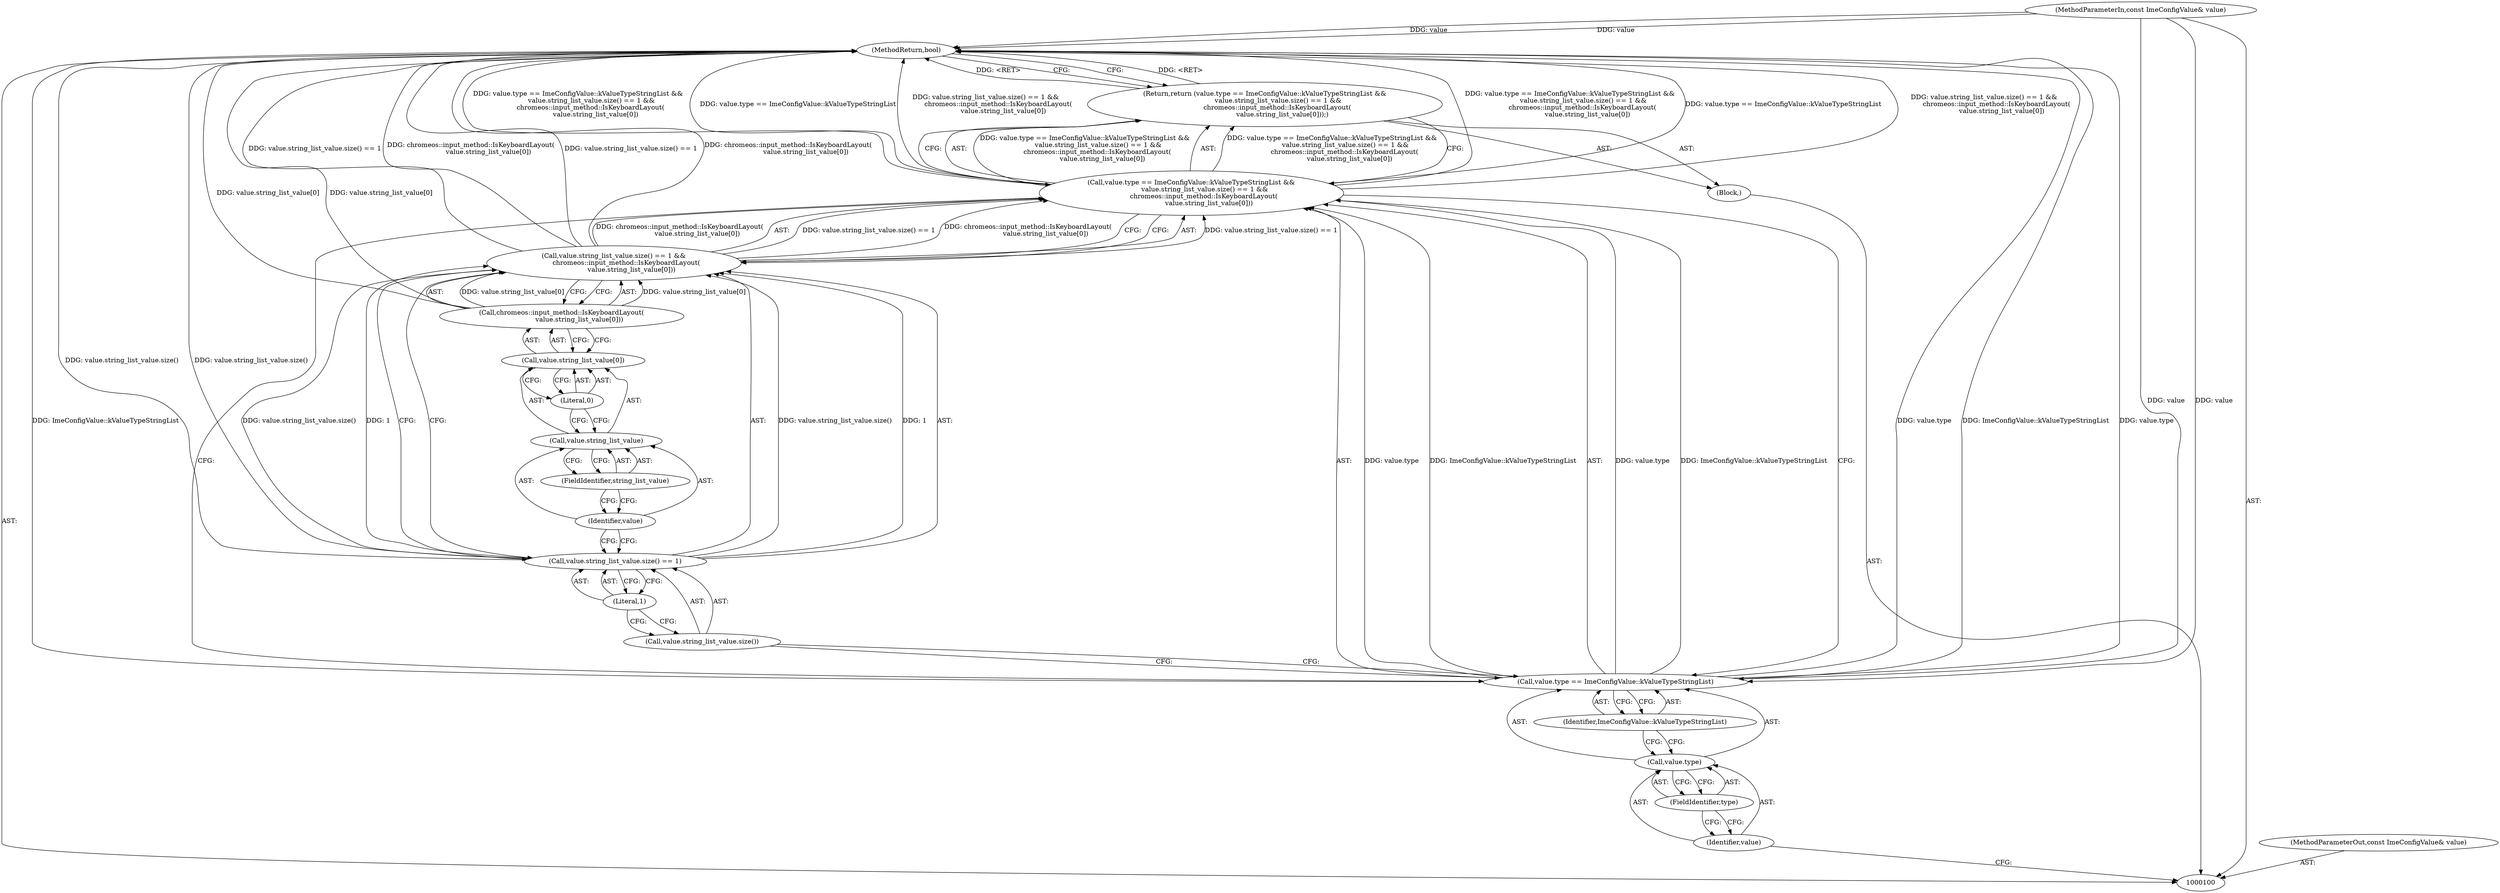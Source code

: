 digraph "1_Chrome_dc7b094a338c6c521f918f478e993f0f74bbea0d_7" {
"1000120" [label="(MethodReturn,bool)"];
"1000102" [label="(Block,)"];
"1000101" [label="(MethodParameterIn,const ImeConfigValue& value)"];
"1000154" [label="(MethodParameterOut,const ImeConfigValue& value)"];
"1000104" [label="(Call,value.type == ImeConfigValue::kValueTypeStringList &&\n             value.string_list_value.size() == 1 &&\n            chromeos::input_method::IsKeyboardLayout(\n                 value.string_list_value[0]))"];
"1000105" [label="(Call,value.type == ImeConfigValue::kValueTypeStringList)"];
"1000106" [label="(Call,value.type)"];
"1000107" [label="(Identifier,value)"];
"1000108" [label="(FieldIdentifier,type)"];
"1000109" [label="(Identifier,ImeConfigValue::kValueTypeStringList)"];
"1000103" [label="(Return,return (value.type == ImeConfigValue::kValueTypeStringList &&\n             value.string_list_value.size() == 1 &&\n            chromeos::input_method::IsKeyboardLayout(\n                 value.string_list_value[0]));)"];
"1000110" [label="(Call,value.string_list_value.size() == 1 &&\n            chromeos::input_method::IsKeyboardLayout(\n                 value.string_list_value[0]))"];
"1000111" [label="(Call,value.string_list_value.size() == 1)"];
"1000112" [label="(Call,value.string_list_value.size())"];
"1000113" [label="(Literal,1)"];
"1000114" [label="(Call,chromeos::input_method::IsKeyboardLayout(\n                 value.string_list_value[0]))"];
"1000115" [label="(Call,value.string_list_value[0])"];
"1000116" [label="(Call,value.string_list_value)"];
"1000117" [label="(Identifier,value)"];
"1000118" [label="(FieldIdentifier,string_list_value)"];
"1000119" [label="(Literal,0)"];
"1000120" -> "1000100"  [label="AST: "];
"1000120" -> "1000103"  [label="CFG: "];
"1000104" -> "1000120"  [label="DDG: value.type == ImeConfigValue::kValueTypeStringList &&\n             value.string_list_value.size() == 1 &&\n            chromeos::input_method::IsKeyboardLayout(\n                 value.string_list_value[0])"];
"1000104" -> "1000120"  [label="DDG: value.type == ImeConfigValue::kValueTypeStringList"];
"1000104" -> "1000120"  [label="DDG: value.string_list_value.size() == 1 &&\n            chromeos::input_method::IsKeyboardLayout(\n                 value.string_list_value[0])"];
"1000110" -> "1000120"  [label="DDG: chromeos::input_method::IsKeyboardLayout(\n                 value.string_list_value[0])"];
"1000110" -> "1000120"  [label="DDG: value.string_list_value.size() == 1"];
"1000114" -> "1000120"  [label="DDG: value.string_list_value[0]"];
"1000111" -> "1000120"  [label="DDG: value.string_list_value.size()"];
"1000101" -> "1000120"  [label="DDG: value"];
"1000105" -> "1000120"  [label="DDG: value.type"];
"1000105" -> "1000120"  [label="DDG: ImeConfigValue::kValueTypeStringList"];
"1000103" -> "1000120"  [label="DDG: <RET>"];
"1000102" -> "1000100"  [label="AST: "];
"1000103" -> "1000102"  [label="AST: "];
"1000101" -> "1000100"  [label="AST: "];
"1000101" -> "1000120"  [label="DDG: value"];
"1000101" -> "1000105"  [label="DDG: value"];
"1000154" -> "1000100"  [label="AST: "];
"1000104" -> "1000103"  [label="AST: "];
"1000104" -> "1000105"  [label="CFG: "];
"1000104" -> "1000110"  [label="CFG: "];
"1000105" -> "1000104"  [label="AST: "];
"1000110" -> "1000104"  [label="AST: "];
"1000103" -> "1000104"  [label="CFG: "];
"1000104" -> "1000120"  [label="DDG: value.type == ImeConfigValue::kValueTypeStringList &&\n             value.string_list_value.size() == 1 &&\n            chromeos::input_method::IsKeyboardLayout(\n                 value.string_list_value[0])"];
"1000104" -> "1000120"  [label="DDG: value.type == ImeConfigValue::kValueTypeStringList"];
"1000104" -> "1000120"  [label="DDG: value.string_list_value.size() == 1 &&\n            chromeos::input_method::IsKeyboardLayout(\n                 value.string_list_value[0])"];
"1000104" -> "1000103"  [label="DDG: value.type == ImeConfigValue::kValueTypeStringList &&\n             value.string_list_value.size() == 1 &&\n            chromeos::input_method::IsKeyboardLayout(\n                 value.string_list_value[0])"];
"1000105" -> "1000104"  [label="DDG: value.type"];
"1000105" -> "1000104"  [label="DDG: ImeConfigValue::kValueTypeStringList"];
"1000110" -> "1000104"  [label="DDG: value.string_list_value.size() == 1"];
"1000110" -> "1000104"  [label="DDG: chromeos::input_method::IsKeyboardLayout(\n                 value.string_list_value[0])"];
"1000105" -> "1000104"  [label="AST: "];
"1000105" -> "1000109"  [label="CFG: "];
"1000106" -> "1000105"  [label="AST: "];
"1000109" -> "1000105"  [label="AST: "];
"1000112" -> "1000105"  [label="CFG: "];
"1000104" -> "1000105"  [label="CFG: "];
"1000105" -> "1000120"  [label="DDG: value.type"];
"1000105" -> "1000120"  [label="DDG: ImeConfigValue::kValueTypeStringList"];
"1000105" -> "1000104"  [label="DDG: value.type"];
"1000105" -> "1000104"  [label="DDG: ImeConfigValue::kValueTypeStringList"];
"1000101" -> "1000105"  [label="DDG: value"];
"1000106" -> "1000105"  [label="AST: "];
"1000106" -> "1000108"  [label="CFG: "];
"1000107" -> "1000106"  [label="AST: "];
"1000108" -> "1000106"  [label="AST: "];
"1000109" -> "1000106"  [label="CFG: "];
"1000107" -> "1000106"  [label="AST: "];
"1000107" -> "1000100"  [label="CFG: "];
"1000108" -> "1000107"  [label="CFG: "];
"1000108" -> "1000106"  [label="AST: "];
"1000108" -> "1000107"  [label="CFG: "];
"1000106" -> "1000108"  [label="CFG: "];
"1000109" -> "1000105"  [label="AST: "];
"1000109" -> "1000106"  [label="CFG: "];
"1000105" -> "1000109"  [label="CFG: "];
"1000103" -> "1000102"  [label="AST: "];
"1000103" -> "1000104"  [label="CFG: "];
"1000104" -> "1000103"  [label="AST: "];
"1000120" -> "1000103"  [label="CFG: "];
"1000103" -> "1000120"  [label="DDG: <RET>"];
"1000104" -> "1000103"  [label="DDG: value.type == ImeConfigValue::kValueTypeStringList &&\n             value.string_list_value.size() == 1 &&\n            chromeos::input_method::IsKeyboardLayout(\n                 value.string_list_value[0])"];
"1000110" -> "1000104"  [label="AST: "];
"1000110" -> "1000111"  [label="CFG: "];
"1000110" -> "1000114"  [label="CFG: "];
"1000111" -> "1000110"  [label="AST: "];
"1000114" -> "1000110"  [label="AST: "];
"1000104" -> "1000110"  [label="CFG: "];
"1000110" -> "1000120"  [label="DDG: chromeos::input_method::IsKeyboardLayout(\n                 value.string_list_value[0])"];
"1000110" -> "1000120"  [label="DDG: value.string_list_value.size() == 1"];
"1000110" -> "1000104"  [label="DDG: value.string_list_value.size() == 1"];
"1000110" -> "1000104"  [label="DDG: chromeos::input_method::IsKeyboardLayout(\n                 value.string_list_value[0])"];
"1000111" -> "1000110"  [label="DDG: value.string_list_value.size()"];
"1000111" -> "1000110"  [label="DDG: 1"];
"1000114" -> "1000110"  [label="DDG: value.string_list_value[0]"];
"1000111" -> "1000110"  [label="AST: "];
"1000111" -> "1000113"  [label="CFG: "];
"1000112" -> "1000111"  [label="AST: "];
"1000113" -> "1000111"  [label="AST: "];
"1000117" -> "1000111"  [label="CFG: "];
"1000110" -> "1000111"  [label="CFG: "];
"1000111" -> "1000120"  [label="DDG: value.string_list_value.size()"];
"1000111" -> "1000110"  [label="DDG: value.string_list_value.size()"];
"1000111" -> "1000110"  [label="DDG: 1"];
"1000112" -> "1000111"  [label="AST: "];
"1000112" -> "1000105"  [label="CFG: "];
"1000113" -> "1000112"  [label="CFG: "];
"1000113" -> "1000111"  [label="AST: "];
"1000113" -> "1000112"  [label="CFG: "];
"1000111" -> "1000113"  [label="CFG: "];
"1000114" -> "1000110"  [label="AST: "];
"1000114" -> "1000115"  [label="CFG: "];
"1000115" -> "1000114"  [label="AST: "];
"1000110" -> "1000114"  [label="CFG: "];
"1000114" -> "1000120"  [label="DDG: value.string_list_value[0]"];
"1000114" -> "1000110"  [label="DDG: value.string_list_value[0]"];
"1000115" -> "1000114"  [label="AST: "];
"1000115" -> "1000119"  [label="CFG: "];
"1000116" -> "1000115"  [label="AST: "];
"1000119" -> "1000115"  [label="AST: "];
"1000114" -> "1000115"  [label="CFG: "];
"1000116" -> "1000115"  [label="AST: "];
"1000116" -> "1000118"  [label="CFG: "];
"1000117" -> "1000116"  [label="AST: "];
"1000118" -> "1000116"  [label="AST: "];
"1000119" -> "1000116"  [label="CFG: "];
"1000117" -> "1000116"  [label="AST: "];
"1000117" -> "1000111"  [label="CFG: "];
"1000118" -> "1000117"  [label="CFG: "];
"1000118" -> "1000116"  [label="AST: "];
"1000118" -> "1000117"  [label="CFG: "];
"1000116" -> "1000118"  [label="CFG: "];
"1000119" -> "1000115"  [label="AST: "];
"1000119" -> "1000116"  [label="CFG: "];
"1000115" -> "1000119"  [label="CFG: "];
}
